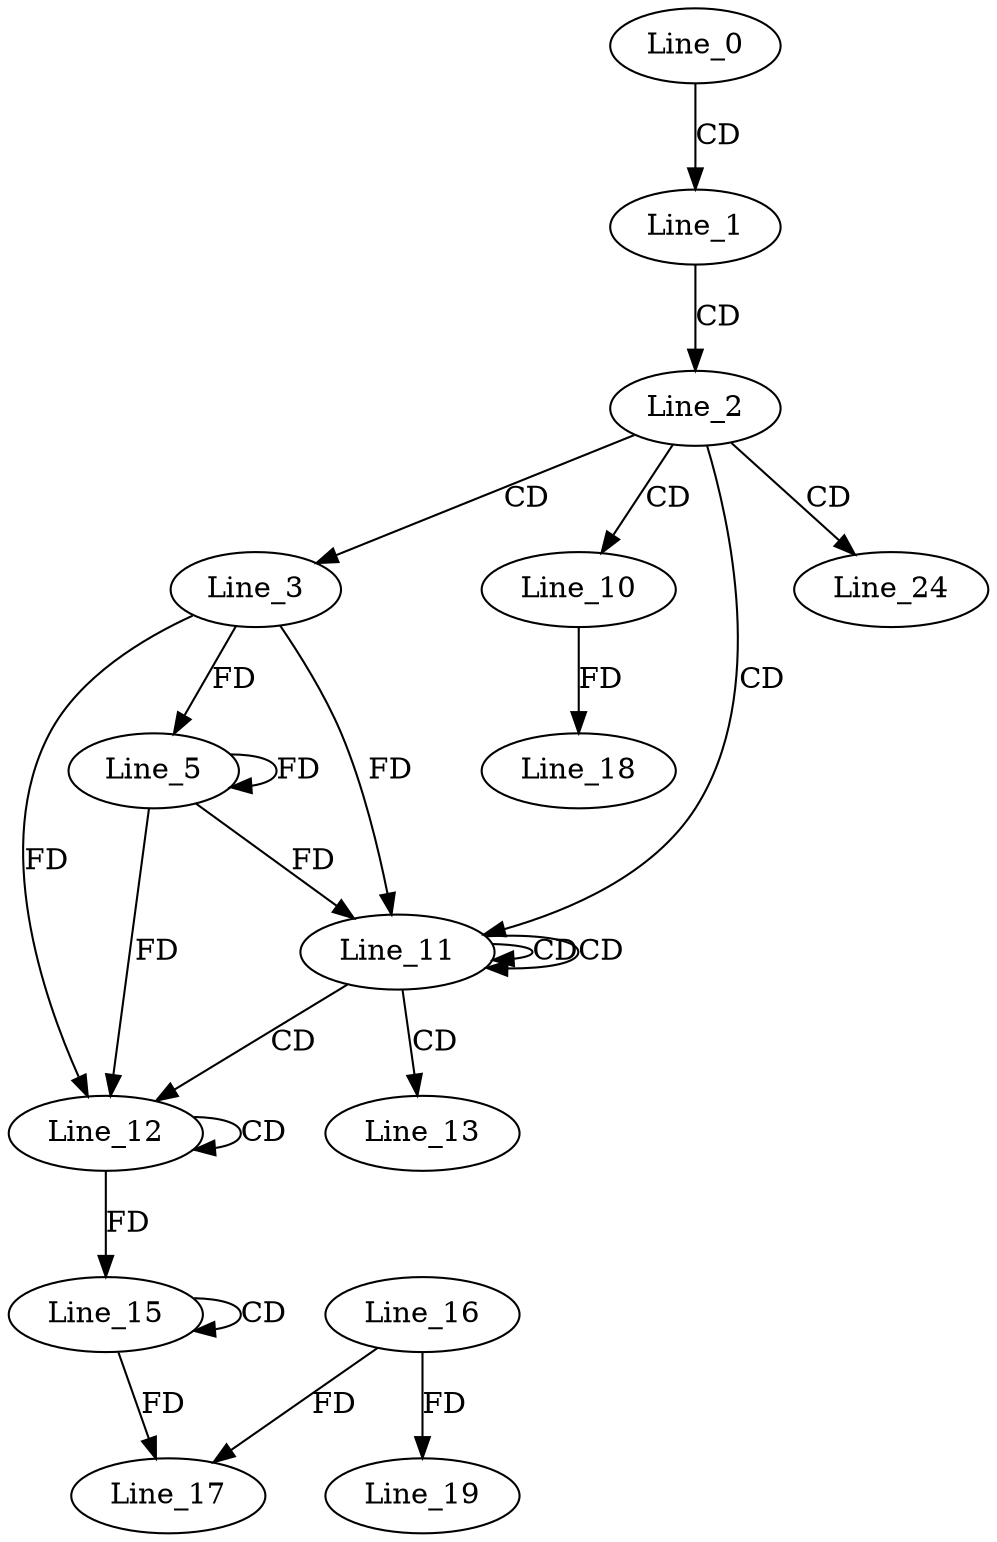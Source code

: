 digraph G {
  Line_0;
  Line_1;
  Line_2;
  Line_3;
  Line_5;
  Line_5;
  Line_10;
  Line_11;
  Line_11;
  Line_12;
  Line_12;
  Line_13;
  Line_15;
  Line_15;
  Line_16;
  Line_17;
  Line_18;
  Line_19;
  Line_24;
  Line_0 -> Line_1 [ label="CD" ];
  Line_1 -> Line_2 [ label="CD" ];
  Line_2 -> Line_3 [ label="CD" ];
  Line_3 -> Line_5 [ label="FD" ];
  Line_5 -> Line_5 [ label="FD" ];
  Line_2 -> Line_10 [ label="CD" ];
  Line_2 -> Line_11 [ label="CD" ];
  Line_11 -> Line_11 [ label="CD" ];
  Line_11 -> Line_11 [ label="CD" ];
  Line_3 -> Line_11 [ label="FD" ];
  Line_5 -> Line_11 [ label="FD" ];
  Line_11 -> Line_12 [ label="CD" ];
  Line_12 -> Line_12 [ label="CD" ];
  Line_3 -> Line_12 [ label="FD" ];
  Line_5 -> Line_12 [ label="FD" ];
  Line_11 -> Line_13 [ label="CD" ];
  Line_15 -> Line_15 [ label="CD" ];
  Line_12 -> Line_15 [ label="FD" ];
  Line_16 -> Line_17 [ label="FD" ];
  Line_15 -> Line_17 [ label="FD" ];
  Line_10 -> Line_18 [ label="FD" ];
  Line_16 -> Line_19 [ label="FD" ];
  Line_2 -> Line_24 [ label="CD" ];
}
